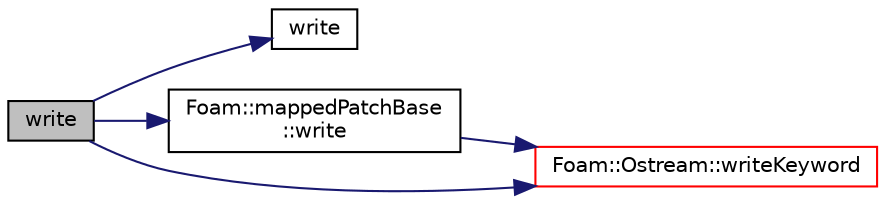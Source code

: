 digraph "write"
{
  bgcolor="transparent";
  edge [fontname="Helvetica",fontsize="10",labelfontname="Helvetica",labelfontsize="10"];
  node [fontname="Helvetica",fontsize="10",shape=record];
  rankdir="LR";
  Node1052 [label="write",height=0.2,width=0.4,color="black", fillcolor="grey75", style="filled", fontcolor="black"];
  Node1052 -> Node1053 [color="midnightblue",fontsize="10",style="solid",fontname="Helvetica"];
  Node1053 [label="write",height=0.2,width=0.4,color="black",URL="$a20072.html#a8f30b3c2179b03a7acf273e9dea43342"];
  Node1052 -> Node1054 [color="midnightblue",fontsize="10",style="solid",fontname="Helvetica"];
  Node1054 [label="Foam::mappedPatchBase\l::write",height=0.2,width=0.4,color="black",URL="$a26225.html#a293fdfec8bdfbd5c3913ab4c9f3454ff",tooltip="Write as a dictionary. "];
  Node1054 -> Node1055 [color="midnightblue",fontsize="10",style="solid",fontname="Helvetica"];
  Node1055 [label="Foam::Ostream::writeKeyword",height=0.2,width=0.4,color="red",URL="$a27345.html#a3c58b2bb9174ea3c4a5fa58095d1290e",tooltip="Write the keyword followed by an appropriate indentation. "];
  Node1052 -> Node1055 [color="midnightblue",fontsize="10",style="solid",fontname="Helvetica"];
}
